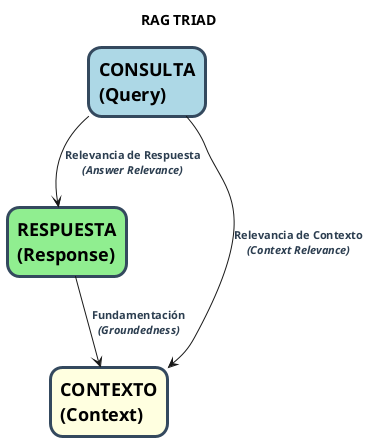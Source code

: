 @startuml RAG_Triad
skinparam backgroundColor white
skinparam defaultFontName Arial
skinparam defaultFontSize 16

skinparam rectangle {
    BackgroundColor #f8f9fa
    BorderColor #34495e
    BorderThickness 3
    RoundCorner 25
    FontStyle bold
    FontSize 18
}

skinparam arrow {
    FontSize 11
    FontStyle bold
    FontColor #2c3e50
}

title RAG TRIAD

' Definir todos los rectángulos primero
rectangle "CONSULTA\n(Query)" as Query #lightblue
rectangle "RESPUESTA\n(Response)" as Response #lightgreen
rectangle "CONTEXTO\n(Context)" as Context #lightyellow

' Layout para separar la base del triángulo
Response -[hidden]right- Context

' Conexiones formando triángulo perfecto
Query --> Response : <b>Relevancia de Respuesta</b>\n<i>(Answer Relevance)</i>
Query --> Context : <b>Relevancia de Contexto</b>\n<i>(Context Relevance)</i>
Response --> Context : <b>Fundamentación</b>\n<i>(Groundedness)</i>

@enduml